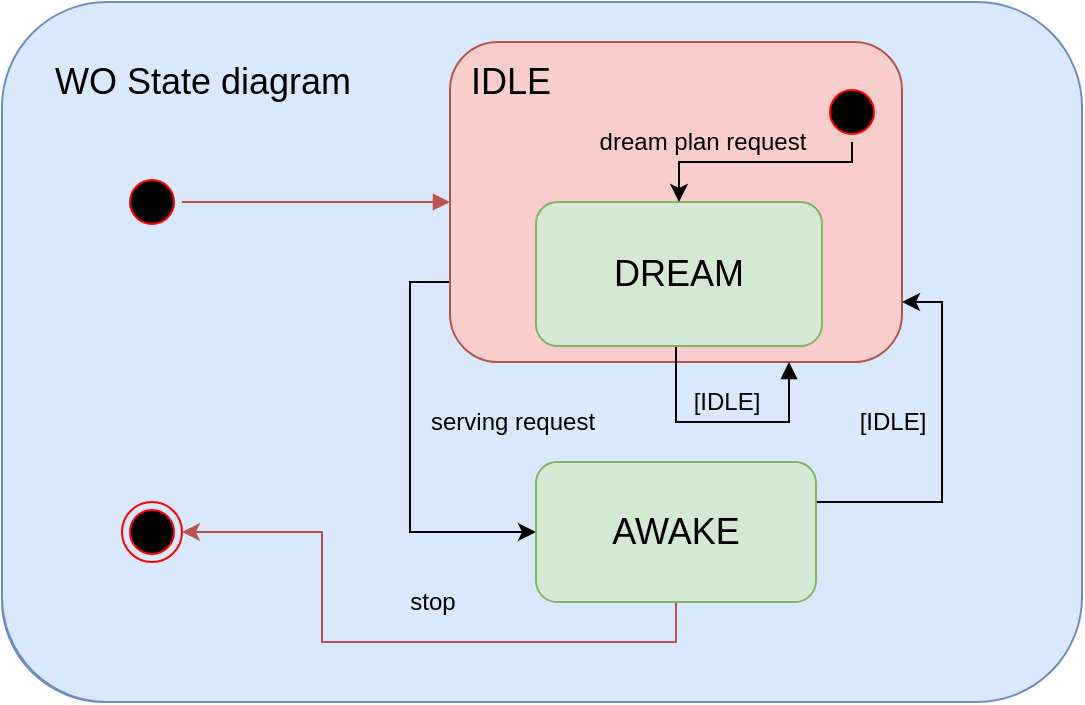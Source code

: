 <mxfile version="18.0.0" type="device"><diagram id="RhIBSGtHckvp5UgXRQm4" name="Page-1"><mxGraphModel dx="977" dy="656" grid="1" gridSize="10" guides="1" tooltips="1" connect="1" arrows="1" fold="1" page="1" pageScale="1" pageWidth="827" pageHeight="1169" math="0" shadow="0"><root><mxCell id="0"/><mxCell id="1" parent="0"/><mxCell id="2TEm0WwrG6xzriyalbCQ-1" value="" style="rounded=1;whiteSpace=wrap;html=1;fillColor=#dae8fc;strokeColor=#6c8ebf;" parent="1" vertex="1"><mxGeometry x="190" y="160" width="480" height="340" as="geometry"/></mxCell><mxCell id="2TEm0WwrG6xzriyalbCQ-2" value="&lt;font style=&quot;font-size: 18px&quot;&gt;WO State diagram&lt;/font&gt;" style="text;html=1;align=center;verticalAlign=middle;resizable=0;points=[];autosize=1;strokeColor=none;" parent="1" vertex="1"><mxGeometry x="210" y="180" width="160" height="20" as="geometry"/></mxCell><mxCell id="2TEm0WwrG6xzriyalbCQ-3" value="" style="ellipse;html=1;shape=startState;fillColor=#000000;strokeColor=#ff0000;" parent="1" vertex="1"><mxGeometry x="250" y="250" width="30" height="30" as="geometry"/></mxCell><mxCell id="2TEm0WwrG6xzriyalbCQ-4" value="" style="edgeStyle=orthogonalEdgeStyle;html=1;verticalAlign=bottom;endArrow=block;strokeColor=#b85450;fillColor=#f8cecc;endFill=1;" parent="1" source="2TEm0WwrG6xzriyalbCQ-3" edge="1"><mxGeometry relative="1" as="geometry"><mxPoint x="457" y="265" as="targetPoint"/></mxGeometry></mxCell><mxCell id="2TEm0WwrG6xzriyalbCQ-12" style="edgeStyle=orthogonalEdgeStyle;rounded=0;orthogonalLoop=1;jettySize=auto;html=1;exitX=0;exitY=0.5;exitDx=0;exitDy=0;entryX=0;entryY=0.5;entryDx=0;entryDy=0;" parent="1" source="2TEm0WwrG6xzriyalbCQ-9" target="2TEm0WwrG6xzriyalbCQ-8" edge="1"><mxGeometry relative="1" as="geometry"><mxPoint x="414" y="297.5" as="sourcePoint"/></mxGeometry></mxCell><mxCell id="2TEm0WwrG6xzriyalbCQ-10" style="edgeStyle=orthogonalEdgeStyle;rounded=0;orthogonalLoop=1;jettySize=auto;html=1;exitX=1;exitY=0.5;exitDx=0;exitDy=0;entryX=1;entryY=0.5;entryDx=0;entryDy=0;" parent="1" source="2TEm0WwrG6xzriyalbCQ-8" target="2TEm0WwrG6xzriyalbCQ-9" edge="1"><mxGeometry relative="1" as="geometry"><mxPoint x="640" y="300" as="targetPoint"/><Array as="points"><mxPoint x="597" y="400"/><mxPoint x="630" y="400"/><mxPoint x="630" y="276"/></Array></mxGeometry></mxCell><mxCell id="2TEm0WwrG6xzriyalbCQ-17" style="edgeStyle=orthogonalEdgeStyle;rounded=0;orthogonalLoop=1;jettySize=auto;html=1;exitX=0.5;exitY=1;exitDx=0;exitDy=0;entryX=0.5;entryY=1;entryDx=0;entryDy=0;fillColor=#f8cecc;strokeColor=#b85450;" parent="1" source="2TEm0WwrG6xzriyalbCQ-8" target="2TEm0WwrG6xzriyalbCQ-16" edge="1"><mxGeometry relative="1" as="geometry"><Array as="points"><mxPoint x="527" y="470"/><mxPoint x="265" y="470"/></Array></mxGeometry></mxCell><mxCell id="2TEm0WwrG6xzriyalbCQ-8" value="&lt;font style=&quot;font-size: 18px&quot;&gt;AWAKE&lt;/font&gt;" style="rounded=1;whiteSpace=wrap;html=1;fillColor=#d5e8d4;strokeColor=#82b366;" parent="1" vertex="1"><mxGeometry x="457" y="380" width="140" height="70" as="geometry"/></mxCell><mxCell id="2TEm0WwrG6xzriyalbCQ-9" value="&lt;font style=&quot;font-size: 18px&quot;&gt;DREAM&lt;/font&gt;" style="rounded=1;whiteSpace=wrap;html=1;fillColor=#d5e8d4;strokeColor=#82b366;" parent="1" vertex="1"><mxGeometry x="457" y="240" width="143" height="72" as="geometry"/></mxCell><mxCell id="2TEm0WwrG6xzriyalbCQ-11" value="[IDLE]" style="text;html=1;align=center;verticalAlign=middle;resizable=0;points=[];autosize=1;strokeColor=none;" parent="1" vertex="1"><mxGeometry x="570" y="330" width="50" height="20" as="geometry"/></mxCell><mxCell id="2TEm0WwrG6xzriyalbCQ-15" value="service request" style="text;html=1;align=center;verticalAlign=middle;resizable=0;points=[];autosize=1;strokeColor=none;" parent="1" vertex="1"><mxGeometry x="330" y="340" width="100" height="20" as="geometry"/></mxCell><mxCell id="2TEm0WwrG6xzriyalbCQ-16" value="" style="ellipse;html=1;shape=endState;fillColor=#000000;strokeColor=#ff0000;" parent="1" vertex="1"><mxGeometry x="250" y="400" width="30" height="30" as="geometry"/></mxCell><mxCell id="559007p9R9VZemq5q7ze-1" value="STOP" style="text;html=1;align=center;verticalAlign=middle;resizable=0;points=[];autosize=1;strokeColor=none;fillColor=none;" parent="1" vertex="1"><mxGeometry x="365" y="440" width="50" height="20" as="geometry"/></mxCell><mxCell id="gafnqz6WWtkRIBwh8oqT-1" value="" style="rounded=1;whiteSpace=wrap;html=1;fillColor=#dae8fc;strokeColor=#6c8ebf;" parent="1" vertex="1"><mxGeometry x="190" y="150" width="540" height="350" as="geometry"/></mxCell><mxCell id="gafnqz6WWtkRIBwh8oqT-2" value="&lt;font style=&quot;font-size: 18px&quot;&gt;WO State diagram&lt;/font&gt;" style="text;html=1;align=center;verticalAlign=middle;resizable=0;points=[];autosize=1;strokeColor=none;" parent="1" vertex="1"><mxGeometry x="210" y="180" width="160" height="20" as="geometry"/></mxCell><mxCell id="gafnqz6WWtkRIBwh8oqT-3" value="" style="ellipse;html=1;shape=startState;fillColor=#000000;strokeColor=#ff0000;" parent="1" vertex="1"><mxGeometry x="250" y="235" width="30" height="30" as="geometry"/></mxCell><mxCell id="gafnqz6WWtkRIBwh8oqT-4" value="" style="edgeStyle=orthogonalEdgeStyle;html=1;verticalAlign=bottom;endArrow=block;strokeColor=#b85450;entryX=0;entryY=0.5;entryDx=0;entryDy=0;fillColor=#f8cecc;endFill=1;" parent="1" source="gafnqz6WWtkRIBwh8oqT-3" target="gafnqz6WWtkRIBwh8oqT-6" edge="1"><mxGeometry relative="1" as="geometry"><mxPoint x="265" y="320" as="targetPoint"/></mxGeometry></mxCell><mxCell id="gafnqz6WWtkRIBwh8oqT-5" style="edgeStyle=orthogonalEdgeStyle;rounded=0;orthogonalLoop=1;jettySize=auto;html=1;exitX=0;exitY=0.75;exitDx=0;exitDy=0;entryX=0;entryY=0.5;entryDx=0;entryDy=0;" parent="1" source="gafnqz6WWtkRIBwh8oqT-6" target="gafnqz6WWtkRIBwh8oqT-11" edge="1"><mxGeometry relative="1" as="geometry"/></mxCell><mxCell id="gafnqz6WWtkRIBwh8oqT-6" value="" style="rounded=1;whiteSpace=wrap;html=1;fillColor=#f8cecc;strokeColor=#b85450;" parent="1" vertex="1"><mxGeometry x="414" y="170" width="226" height="160" as="geometry"/></mxCell><mxCell id="gafnqz6WWtkRIBwh8oqT-7" value="&lt;font style=&quot;font-size: 18px&quot;&gt;IDLE&lt;/font&gt;" style="text;html=1;align=center;verticalAlign=middle;resizable=0;points=[];autosize=1;strokeColor=none;" parent="1" vertex="1"><mxGeometry x="414" y="180" width="60" height="20" as="geometry"/></mxCell><mxCell id="gafnqz6WWtkRIBwh8oqT-8" style="edgeStyle=orthogonalEdgeStyle;rounded=0;orthogonalLoop=1;jettySize=auto;html=1;exitX=1;exitY=0.5;exitDx=0;exitDy=0;" parent="1" source="gafnqz6WWtkRIBwh8oqT-11" edge="1"><mxGeometry relative="1" as="geometry"><mxPoint x="640" y="300" as="targetPoint"/><Array as="points"><mxPoint x="597" y="400"/><mxPoint x="660" y="400"/><mxPoint x="660" y="300"/></Array></mxGeometry></mxCell><mxCell id="gafnqz6WWtkRIBwh8oqT-10" style="edgeStyle=orthogonalEdgeStyle;rounded=0;orthogonalLoop=1;jettySize=auto;html=1;exitX=0.5;exitY=1;exitDx=0;exitDy=0;entryX=1;entryY=0.5;entryDx=0;entryDy=0;fillColor=#f8cecc;strokeColor=#b85450;" parent="1" source="gafnqz6WWtkRIBwh8oqT-11" target="gafnqz6WWtkRIBwh8oqT-17" edge="1"><mxGeometry relative="1" as="geometry"><Array as="points"><mxPoint x="527" y="470"/><mxPoint x="350" y="470"/><mxPoint x="350" y="415"/></Array></mxGeometry></mxCell><mxCell id="gafnqz6WWtkRIBwh8oqT-11" value="&lt;font style=&quot;font-size: 18px&quot;&gt;AWAKE&lt;/font&gt;" style="rounded=1;whiteSpace=wrap;html=1;fillColor=#d5e8d4;strokeColor=#82b366;" parent="1" vertex="1"><mxGeometry x="457" y="380" width="140" height="70" as="geometry"/></mxCell><mxCell id="gafnqz6WWtkRIBwh8oqT-12" style="edgeStyle=orthogonalEdgeStyle;rounded=0;orthogonalLoop=1;jettySize=auto;html=1;exitX=0.5;exitY=1;exitDx=0;exitDy=0;entryX=0.75;entryY=1;entryDx=0;entryDy=0;endArrow=block;endFill=1;" parent="1" source="gafnqz6WWtkRIBwh8oqT-13" target="gafnqz6WWtkRIBwh8oqT-6" edge="1"><mxGeometry relative="1" as="geometry"><Array as="points"><mxPoint x="527" y="360"/><mxPoint x="584" y="360"/></Array></mxGeometry></mxCell><mxCell id="gafnqz6WWtkRIBwh8oqT-13" value="&lt;font style=&quot;font-size: 18px&quot;&gt;DREAM&lt;/font&gt;" style="rounded=1;whiteSpace=wrap;html=1;fillColor=#d5e8d4;strokeColor=#82b366;" parent="1" vertex="1"><mxGeometry x="457" y="250" width="143" height="72" as="geometry"/></mxCell><mxCell id="gafnqz6WWtkRIBwh8oqT-14" value="[IDLE]" style="text;html=1;align=center;verticalAlign=middle;resizable=0;points=[];autosize=1;strokeColor=none;" parent="1" vertex="1"><mxGeometry x="610" y="350" width="50" height="20" as="geometry"/></mxCell><mxCell id="gafnqz6WWtkRIBwh8oqT-16" value="serving request" style="text;html=1;align=center;verticalAlign=middle;resizable=0;points=[];autosize=1;strokeColor=none;" parent="1" vertex="1"><mxGeometry x="395" y="350" width="100" height="20" as="geometry"/></mxCell><mxCell id="gafnqz6WWtkRIBwh8oqT-17" value="" style="ellipse;html=1;shape=endState;fillColor=#000000;strokeColor=#ff0000;" parent="1" vertex="1"><mxGeometry x="250" y="400" width="30" height="30" as="geometry"/></mxCell><mxCell id="gafnqz6WWtkRIBwh8oqT-18" value="[IDLE]" style="text;html=1;align=center;verticalAlign=middle;resizable=0;points=[];autosize=1;strokeColor=none;" parent="1" vertex="1"><mxGeometry x="527" y="340" width="50" height="20" as="geometry"/></mxCell><mxCell id="gafnqz6WWtkRIBwh8oqT-19" value="stop" style="text;html=1;align=center;verticalAlign=middle;resizable=0;points=[];autosize=1;strokeColor=none;fillColor=none;" parent="1" vertex="1"><mxGeometry x="385" y="440" width="40" height="20" as="geometry"/></mxCell><mxCell id="CStnVX_Dkitc8J1mX164-2" style="edgeStyle=orthogonalEdgeStyle;rounded=0;orthogonalLoop=1;jettySize=auto;html=1;entryX=0.5;entryY=0;entryDx=0;entryDy=0;endSize=6;strokeWidth=1;" edge="1" parent="1" source="CStnVX_Dkitc8J1mX164-1" target="gafnqz6WWtkRIBwh8oqT-13"><mxGeometry relative="1" as="geometry"><Array as="points"><mxPoint x="615" y="230"/><mxPoint x="529" y="230"/></Array></mxGeometry></mxCell><mxCell id="CStnVX_Dkitc8J1mX164-1" value="" style="ellipse;html=1;shape=startState;fillColor=#000000;strokeColor=#ff0000;" vertex="1" parent="1"><mxGeometry x="600" y="190" width="30" height="30" as="geometry"/></mxCell><mxCell id="CStnVX_Dkitc8J1mX164-3" value="dream plan request" style="text;html=1;align=center;verticalAlign=middle;resizable=0;points=[];autosize=1;strokeColor=none;" vertex="1" parent="1"><mxGeometry x="480" y="210" width="120" height="20" as="geometry"/></mxCell></root></mxGraphModel></diagram></mxfile>